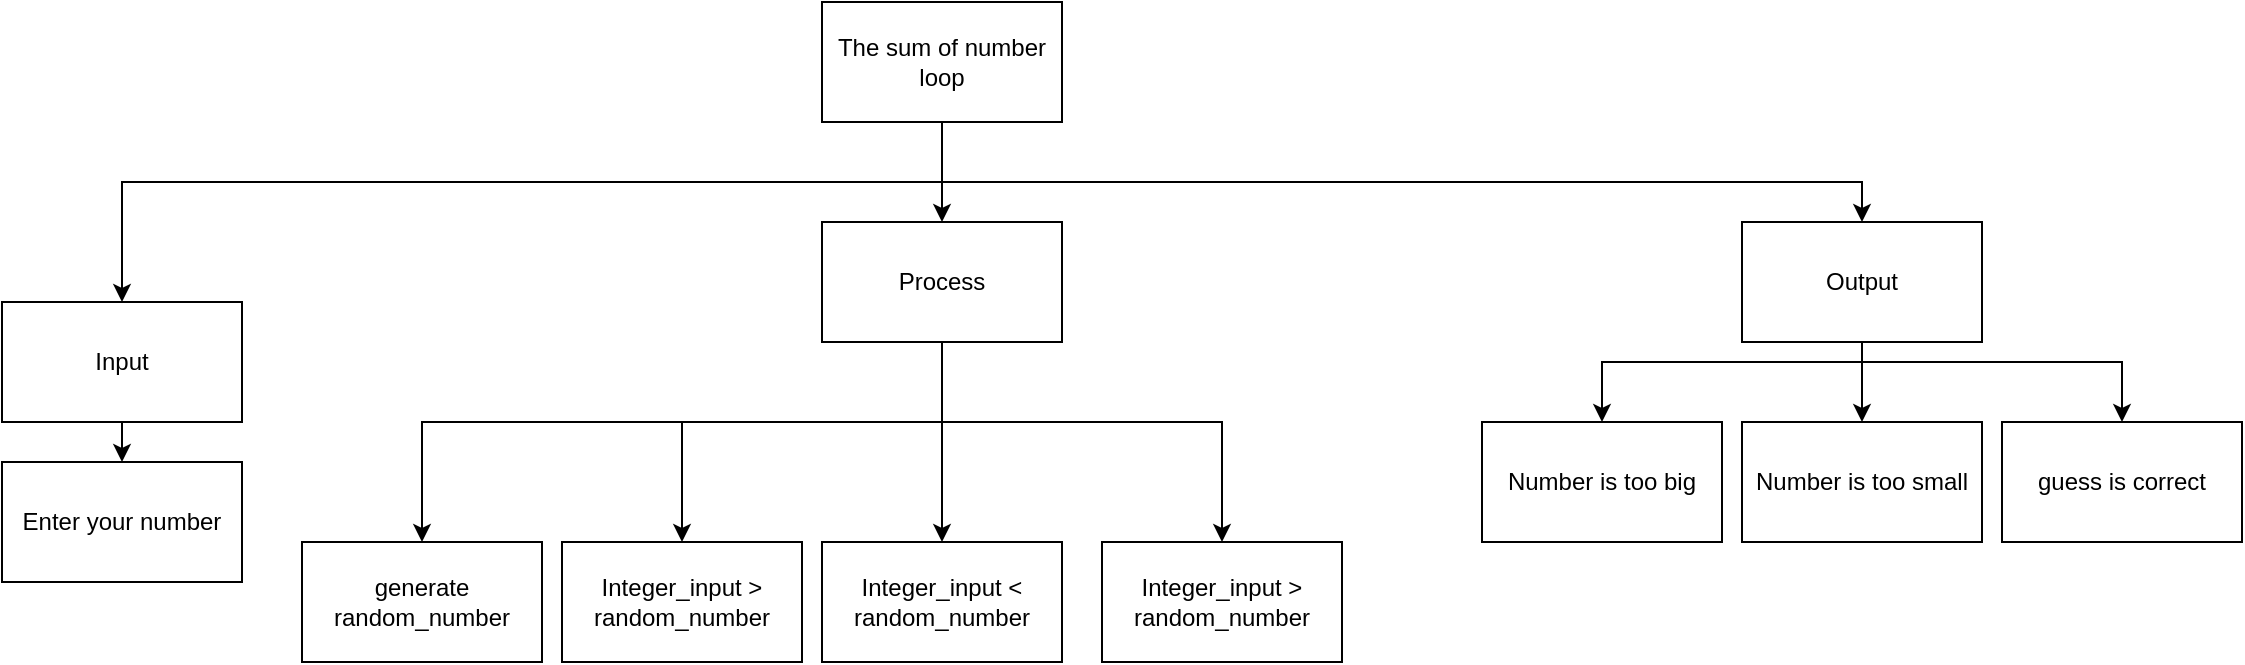 <mxfile>
    <diagram id="nqzTyrHb5WO1XzP2SndS" name="Page-1">
        <mxGraphModel dx="1074" dy="755" grid="1" gridSize="10" guides="1" tooltips="1" connect="1" arrows="1" fold="1" page="1" pageScale="1" pageWidth="827" pageHeight="1169" math="0" shadow="0">
            <root>
                <mxCell id="0"/>
                <mxCell id="1" parent="0"/>
                <mxCell id="42" style="edgeStyle=none;html=1;entryX=0.5;entryY=0;entryDx=0;entryDy=0;rounded=0;" edge="1" parent="1" source="45" target="52">
                    <mxGeometry relative="1" as="geometry"/>
                </mxCell>
                <mxCell id="43" style="edgeStyle=none;rounded=0;html=1;entryX=0.5;entryY=0;entryDx=0;entryDy=0;" edge="1" parent="1" target="47">
                    <mxGeometry relative="1" as="geometry">
                        <mxPoint x="570" y="120.0" as="sourcePoint"/>
                        <Array as="points">
                            <mxPoint x="160" y="120"/>
                        </Array>
                    </mxGeometry>
                </mxCell>
                <mxCell id="44" style="edgeStyle=none;rounded=0;html=1;entryX=0.5;entryY=0;entryDx=0;entryDy=0;" edge="1" parent="1" target="56">
                    <mxGeometry relative="1" as="geometry">
                        <mxPoint x="570" y="120.0" as="sourcePoint"/>
                        <Array as="points">
                            <mxPoint x="790" y="120"/>
                            <mxPoint x="1030" y="120"/>
                        </Array>
                    </mxGeometry>
                </mxCell>
                <mxCell id="45" value="The sum of number loop" style="rounded=0;whiteSpace=wrap;html=1;" vertex="1" parent="1">
                    <mxGeometry x="510" y="30" width="120" height="60" as="geometry"/>
                </mxCell>
                <mxCell id="46" value="" style="edgeStyle=none;html=1;" edge="1" parent="1" source="47" target="57">
                    <mxGeometry relative="1" as="geometry"/>
                </mxCell>
                <mxCell id="47" value="Input" style="rounded=0;whiteSpace=wrap;html=1;" vertex="1" parent="1">
                    <mxGeometry x="100" y="180" width="120" height="60" as="geometry"/>
                </mxCell>
                <mxCell id="48" style="edgeStyle=none;html=1;rounded=0;" edge="1" parent="1" target="59">
                    <mxGeometry relative="1" as="geometry">
                        <mxPoint x="570" y="240" as="sourcePoint"/>
                        <Array as="points">
                            <mxPoint x="710" y="240"/>
                        </Array>
                    </mxGeometry>
                </mxCell>
                <mxCell id="49" style="edgeStyle=none;html=1;entryX=0.5;entryY=0;entryDx=0;entryDy=0;" edge="1" parent="1" source="52" target="60">
                    <mxGeometry relative="1" as="geometry"/>
                </mxCell>
                <mxCell id="50" style="edgeStyle=none;html=1;entryX=0.5;entryY=0;entryDx=0;entryDy=0;rounded=0;" edge="1" parent="1" target="63">
                    <mxGeometry relative="1" as="geometry">
                        <mxPoint x="570" y="240" as="sourcePoint"/>
                        <Array as="points">
                            <mxPoint x="440" y="240"/>
                        </Array>
                    </mxGeometry>
                </mxCell>
                <mxCell id="51" style="edgeStyle=none;html=1;entryX=0.5;entryY=0;entryDx=0;entryDy=0;rounded=0;" edge="1" parent="1" target="61">
                    <mxGeometry relative="1" as="geometry">
                        <mxPoint x="570" y="240" as="sourcePoint"/>
                        <Array as="points">
                            <mxPoint x="310" y="240"/>
                        </Array>
                    </mxGeometry>
                </mxCell>
                <mxCell id="52" value="Process" style="rounded=0;whiteSpace=wrap;html=1;" vertex="1" parent="1">
                    <mxGeometry x="510" y="140" width="120" height="60" as="geometry"/>
                </mxCell>
                <mxCell id="53" style="edgeStyle=none;rounded=0;html=1;" edge="1" parent="1" target="58">
                    <mxGeometry relative="1" as="geometry">
                        <mxPoint x="950" y="210" as="sourcePoint"/>
                        <Array as="points">
                            <mxPoint x="1160" y="210"/>
                        </Array>
                    </mxGeometry>
                </mxCell>
                <mxCell id="54" style="edgeStyle=none;html=1;entryX=0.5;entryY=0;entryDx=0;entryDy=0;rounded=0;" edge="1" parent="1" target="62">
                    <mxGeometry relative="1" as="geometry">
                        <mxPoint x="970" y="210" as="sourcePoint"/>
                        <Array as="points">
                            <mxPoint x="900" y="210"/>
                        </Array>
                    </mxGeometry>
                </mxCell>
                <mxCell id="55" style="edgeStyle=none;html=1;entryX=0.5;entryY=0;entryDx=0;entryDy=0;" edge="1" parent="1" source="56" target="64">
                    <mxGeometry relative="1" as="geometry"/>
                </mxCell>
                <mxCell id="56" value="Output" style="rounded=0;whiteSpace=wrap;html=1;" vertex="1" parent="1">
                    <mxGeometry x="970" y="140" width="120" height="60" as="geometry"/>
                </mxCell>
                <mxCell id="57" value="Enter your number" style="rounded=0;whiteSpace=wrap;html=1;" vertex="1" parent="1">
                    <mxGeometry x="100" y="260" width="120" height="60" as="geometry"/>
                </mxCell>
                <mxCell id="58" value="guess is correct" style="rounded=0;whiteSpace=wrap;html=1;" vertex="1" parent="1">
                    <mxGeometry x="1100" y="240" width="120" height="60" as="geometry"/>
                </mxCell>
                <mxCell id="59" value="Integer_input &amp;gt; random_number" style="rounded=0;whiteSpace=wrap;html=1;" vertex="1" parent="1">
                    <mxGeometry x="650" y="300" width="120" height="60" as="geometry"/>
                </mxCell>
                <mxCell id="60" value="Integer_input &amp;lt; random_number" style="rounded=0;whiteSpace=wrap;html=1;" vertex="1" parent="1">
                    <mxGeometry x="510" y="300" width="120" height="60" as="geometry"/>
                </mxCell>
                <mxCell id="61" value="generate random_number" style="rounded=0;whiteSpace=wrap;html=1;" vertex="1" parent="1">
                    <mxGeometry x="250" y="300" width="120" height="60" as="geometry"/>
                </mxCell>
                <mxCell id="62" value="Number is too big" style="rounded=0;whiteSpace=wrap;html=1;" vertex="1" parent="1">
                    <mxGeometry x="840" y="240" width="120" height="60" as="geometry"/>
                </mxCell>
                <mxCell id="63" value="Integer_input &amp;gt; random_number" style="rounded=0;whiteSpace=wrap;html=1;" vertex="1" parent="1">
                    <mxGeometry x="380" y="300" width="120" height="60" as="geometry"/>
                </mxCell>
                <mxCell id="64" value="Number is too small" style="rounded=0;whiteSpace=wrap;html=1;" vertex="1" parent="1">
                    <mxGeometry x="970" y="240" width="120" height="60" as="geometry"/>
                </mxCell>
            </root>
        </mxGraphModel>
    </diagram>
</mxfile>
